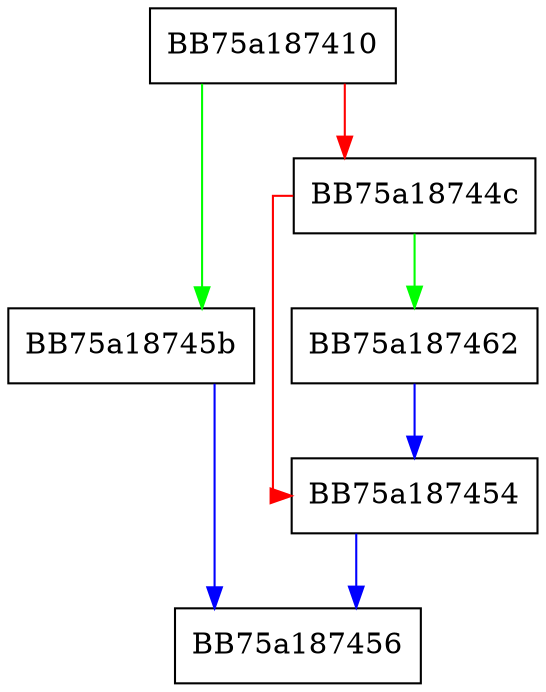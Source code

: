 digraph GetFileOperationPPID {
  node [shape="box"];
  graph [splines=ortho];
  BB75a187410 -> BB75a18745b [color="green"];
  BB75a187410 -> BB75a18744c [color="red"];
  BB75a18744c -> BB75a187462 [color="green"];
  BB75a18744c -> BB75a187454 [color="red"];
  BB75a187454 -> BB75a187456 [color="blue"];
  BB75a18745b -> BB75a187456 [color="blue"];
  BB75a187462 -> BB75a187454 [color="blue"];
}